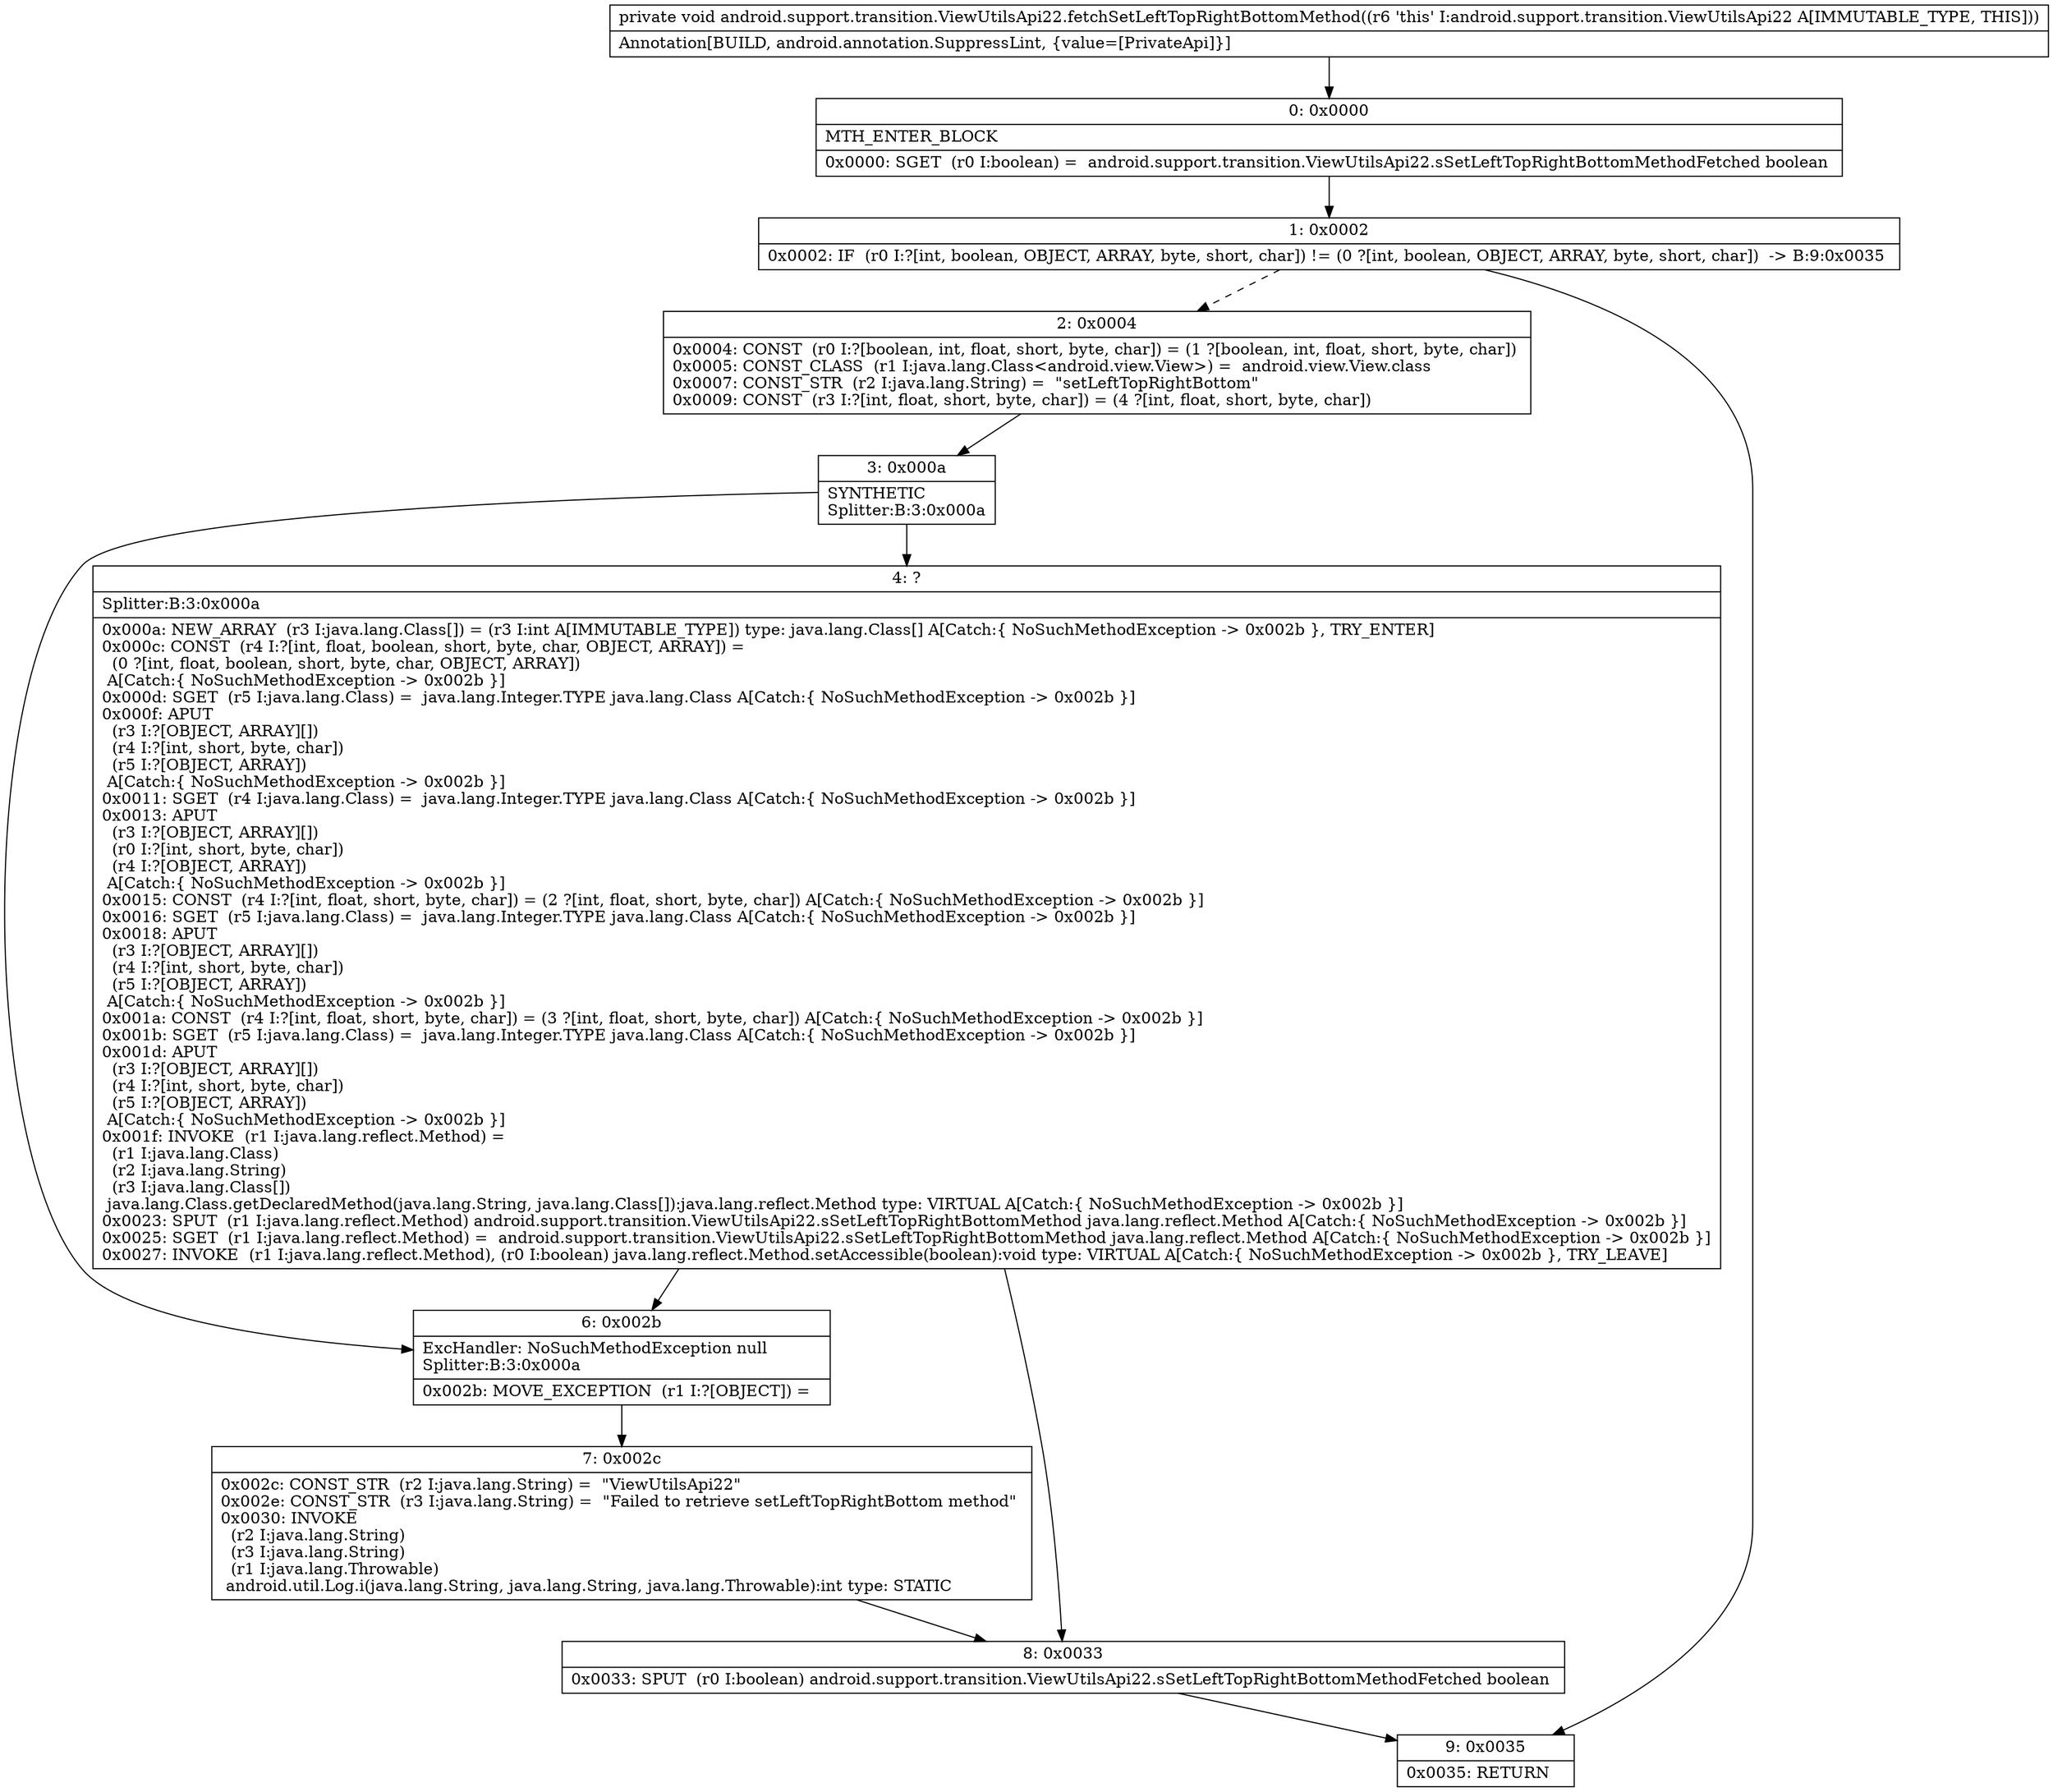 digraph "CFG forandroid.support.transition.ViewUtilsApi22.fetchSetLeftTopRightBottomMethod()V" {
Node_0 [shape=record,label="{0\:\ 0x0000|MTH_ENTER_BLOCK\l|0x0000: SGET  (r0 I:boolean) =  android.support.transition.ViewUtilsApi22.sSetLeftTopRightBottomMethodFetched boolean \l}"];
Node_1 [shape=record,label="{1\:\ 0x0002|0x0002: IF  (r0 I:?[int, boolean, OBJECT, ARRAY, byte, short, char]) != (0 ?[int, boolean, OBJECT, ARRAY, byte, short, char])  \-\> B:9:0x0035 \l}"];
Node_2 [shape=record,label="{2\:\ 0x0004|0x0004: CONST  (r0 I:?[boolean, int, float, short, byte, char]) = (1 ?[boolean, int, float, short, byte, char]) \l0x0005: CONST_CLASS  (r1 I:java.lang.Class\<android.view.View\>) =  android.view.View.class \l0x0007: CONST_STR  (r2 I:java.lang.String) =  \"setLeftTopRightBottom\" \l0x0009: CONST  (r3 I:?[int, float, short, byte, char]) = (4 ?[int, float, short, byte, char]) \l}"];
Node_3 [shape=record,label="{3\:\ 0x000a|SYNTHETIC\lSplitter:B:3:0x000a\l}"];
Node_4 [shape=record,label="{4\:\ ?|Splitter:B:3:0x000a\l|0x000a: NEW_ARRAY  (r3 I:java.lang.Class[]) = (r3 I:int A[IMMUTABLE_TYPE]) type: java.lang.Class[] A[Catch:\{ NoSuchMethodException \-\> 0x002b \}, TRY_ENTER]\l0x000c: CONST  (r4 I:?[int, float, boolean, short, byte, char, OBJECT, ARRAY]) = \l  (0 ?[int, float, boolean, short, byte, char, OBJECT, ARRAY])\l A[Catch:\{ NoSuchMethodException \-\> 0x002b \}]\l0x000d: SGET  (r5 I:java.lang.Class) =  java.lang.Integer.TYPE java.lang.Class A[Catch:\{ NoSuchMethodException \-\> 0x002b \}]\l0x000f: APUT  \l  (r3 I:?[OBJECT, ARRAY][])\l  (r4 I:?[int, short, byte, char])\l  (r5 I:?[OBJECT, ARRAY])\l A[Catch:\{ NoSuchMethodException \-\> 0x002b \}]\l0x0011: SGET  (r4 I:java.lang.Class) =  java.lang.Integer.TYPE java.lang.Class A[Catch:\{ NoSuchMethodException \-\> 0x002b \}]\l0x0013: APUT  \l  (r3 I:?[OBJECT, ARRAY][])\l  (r0 I:?[int, short, byte, char])\l  (r4 I:?[OBJECT, ARRAY])\l A[Catch:\{ NoSuchMethodException \-\> 0x002b \}]\l0x0015: CONST  (r4 I:?[int, float, short, byte, char]) = (2 ?[int, float, short, byte, char]) A[Catch:\{ NoSuchMethodException \-\> 0x002b \}]\l0x0016: SGET  (r5 I:java.lang.Class) =  java.lang.Integer.TYPE java.lang.Class A[Catch:\{ NoSuchMethodException \-\> 0x002b \}]\l0x0018: APUT  \l  (r3 I:?[OBJECT, ARRAY][])\l  (r4 I:?[int, short, byte, char])\l  (r5 I:?[OBJECT, ARRAY])\l A[Catch:\{ NoSuchMethodException \-\> 0x002b \}]\l0x001a: CONST  (r4 I:?[int, float, short, byte, char]) = (3 ?[int, float, short, byte, char]) A[Catch:\{ NoSuchMethodException \-\> 0x002b \}]\l0x001b: SGET  (r5 I:java.lang.Class) =  java.lang.Integer.TYPE java.lang.Class A[Catch:\{ NoSuchMethodException \-\> 0x002b \}]\l0x001d: APUT  \l  (r3 I:?[OBJECT, ARRAY][])\l  (r4 I:?[int, short, byte, char])\l  (r5 I:?[OBJECT, ARRAY])\l A[Catch:\{ NoSuchMethodException \-\> 0x002b \}]\l0x001f: INVOKE  (r1 I:java.lang.reflect.Method) = \l  (r1 I:java.lang.Class)\l  (r2 I:java.lang.String)\l  (r3 I:java.lang.Class[])\l java.lang.Class.getDeclaredMethod(java.lang.String, java.lang.Class[]):java.lang.reflect.Method type: VIRTUAL A[Catch:\{ NoSuchMethodException \-\> 0x002b \}]\l0x0023: SPUT  (r1 I:java.lang.reflect.Method) android.support.transition.ViewUtilsApi22.sSetLeftTopRightBottomMethod java.lang.reflect.Method A[Catch:\{ NoSuchMethodException \-\> 0x002b \}]\l0x0025: SGET  (r1 I:java.lang.reflect.Method) =  android.support.transition.ViewUtilsApi22.sSetLeftTopRightBottomMethod java.lang.reflect.Method A[Catch:\{ NoSuchMethodException \-\> 0x002b \}]\l0x0027: INVOKE  (r1 I:java.lang.reflect.Method), (r0 I:boolean) java.lang.reflect.Method.setAccessible(boolean):void type: VIRTUAL A[Catch:\{ NoSuchMethodException \-\> 0x002b \}, TRY_LEAVE]\l}"];
Node_6 [shape=record,label="{6\:\ 0x002b|ExcHandler: NoSuchMethodException null\lSplitter:B:3:0x000a\l|0x002b: MOVE_EXCEPTION  (r1 I:?[OBJECT]) =  \l}"];
Node_7 [shape=record,label="{7\:\ 0x002c|0x002c: CONST_STR  (r2 I:java.lang.String) =  \"ViewUtilsApi22\" \l0x002e: CONST_STR  (r3 I:java.lang.String) =  \"Failed to retrieve setLeftTopRightBottom method\" \l0x0030: INVOKE  \l  (r2 I:java.lang.String)\l  (r3 I:java.lang.String)\l  (r1 I:java.lang.Throwable)\l android.util.Log.i(java.lang.String, java.lang.String, java.lang.Throwable):int type: STATIC \l}"];
Node_8 [shape=record,label="{8\:\ 0x0033|0x0033: SPUT  (r0 I:boolean) android.support.transition.ViewUtilsApi22.sSetLeftTopRightBottomMethodFetched boolean \l}"];
Node_9 [shape=record,label="{9\:\ 0x0035|0x0035: RETURN   \l}"];
MethodNode[shape=record,label="{private void android.support.transition.ViewUtilsApi22.fetchSetLeftTopRightBottomMethod((r6 'this' I:android.support.transition.ViewUtilsApi22 A[IMMUTABLE_TYPE, THIS]))  | Annotation[BUILD, android.annotation.SuppressLint, \{value=[PrivateApi]\}]\l}"];
MethodNode -> Node_0;
Node_0 -> Node_1;
Node_1 -> Node_2[style=dashed];
Node_1 -> Node_9;
Node_2 -> Node_3;
Node_3 -> Node_4;
Node_3 -> Node_6;
Node_4 -> Node_6;
Node_4 -> Node_8;
Node_6 -> Node_7;
Node_7 -> Node_8;
Node_8 -> Node_9;
}

